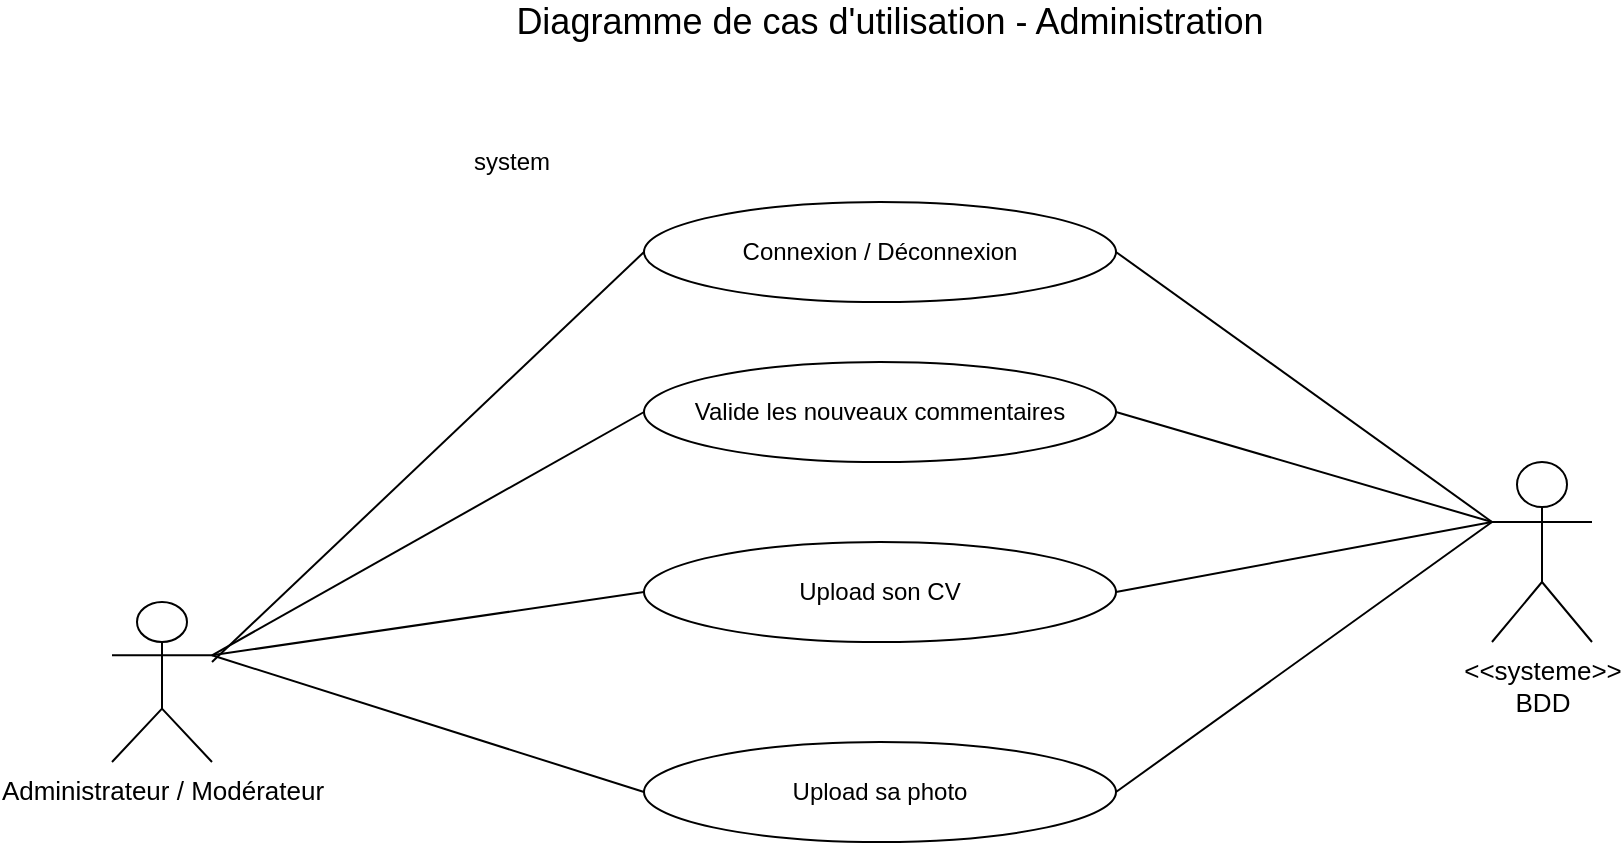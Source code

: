 <mxfile version="14.9.6" type="device"><diagram id="Erx8bsGz6Rb_JV8RlePP" name="Page-1"><mxGraphModel dx="2249" dy="822" grid="1" gridSize="10" guides="1" tooltips="1" connect="1" arrows="1" fold="1" page="1" pageScale="1" pageWidth="827" pageHeight="1169" math="0" shadow="0"><root><mxCell id="0"/><mxCell id="1" parent="0"/><mxCell id="Glqw2J1pomcaDoiy5VE5-2" value="system" style="text;html=1;strokeColor=none;fillColor=none;align=center;verticalAlign=middle;whiteSpace=wrap;rounded=0;" parent="1" vertex="1"><mxGeometry x="210" y="200" width="40" height="20" as="geometry"/></mxCell><mxCell id="Glqw2J1pomcaDoiy5VE5-3" value="Diagramme de cas d'utilisation - Administration" style="text;html=1;strokeColor=none;fillColor=none;align=center;verticalAlign=middle;whiteSpace=wrap;rounded=0;fontSize=18;" parent="1" vertex="1"><mxGeometry x="216" y="130" width="406" height="20" as="geometry"/></mxCell><mxCell id="Glqw2J1pomcaDoiy5VE5-6" value="&amp;lt;&amp;lt;systeme&amp;gt;&amp;gt;&lt;br&gt;BDD" style="shape=umlActor;verticalLabelPosition=bottom;labelBackgroundColor=#ffffff;verticalAlign=top;html=1;fontSize=13;" parent="1" vertex="1"><mxGeometry x="720" y="360" width="50" height="90" as="geometry"/></mxCell><mxCell id="Glqw2J1pomcaDoiy5VE5-34" value="Connexion / Déconnexion" style="ellipse;whiteSpace=wrap;html=1;" parent="1" vertex="1"><mxGeometry x="296" y="230" width="236" height="50" as="geometry"/></mxCell><mxCell id="Glqw2J1pomcaDoiy5VE5-46" value="" style="endArrow=none;html=1;entryX=1;entryY=0.5;entryDx=0;entryDy=0;exitX=0;exitY=0.333;exitDx=0;exitDy=0;exitPerimeter=0;" parent="1" source="Glqw2J1pomcaDoiy5VE5-6" target="Glqw2J1pomcaDoiy5VE5-34" edge="1"><mxGeometry width="50" height="50" relative="1" as="geometry"><mxPoint x="70" y="650" as="sourcePoint"/><mxPoint x="120" y="600" as="targetPoint"/></mxGeometry></mxCell><mxCell id="Glqw2J1pomcaDoiy5VE5-47" value="" style="endArrow=none;html=1;exitX=0;exitY=0.5;exitDx=0;exitDy=0;" parent="1" source="Glqw2J1pomcaDoiy5VE5-34" edge="1"><mxGeometry width="50" height="50" relative="1" as="geometry"><mxPoint x="70" y="650" as="sourcePoint"/><mxPoint x="80" y="460" as="targetPoint"/></mxGeometry></mxCell><mxCell id="zPw-sUwIV040-BuNYzWa-3" value="Administrateur / Modérateur" style="shape=umlActor;verticalLabelPosition=bottom;labelBackgroundColor=#ffffff;verticalAlign=top;html=1;fontSize=13;" parent="1" vertex="1"><mxGeometry x="30" y="430" width="50" height="80" as="geometry"/></mxCell><mxCell id="xhQ2se2sXDKxK_RxgCKD-1" value="Upload son CV" style="ellipse;whiteSpace=wrap;html=1;" parent="1" vertex="1"><mxGeometry x="296" y="400" width="236" height="50" as="geometry"/></mxCell><mxCell id="xhQ2se2sXDKxK_RxgCKD-2" value="" style="endArrow=none;html=1;entryX=0;entryY=0.5;entryDx=0;entryDy=0;exitX=1;exitY=0.333;exitDx=0;exitDy=0;exitPerimeter=0;" parent="1" source="zPw-sUwIV040-BuNYzWa-3" target="xhQ2se2sXDKxK_RxgCKD-1" edge="1"><mxGeometry width="50" height="50" relative="1" as="geometry"><mxPoint x="90" y="460" as="sourcePoint"/><mxPoint x="366" y="620" as="targetPoint"/></mxGeometry></mxCell><mxCell id="xhQ2se2sXDKxK_RxgCKD-3" value="Upload sa photo" style="ellipse;whiteSpace=wrap;html=1;" parent="1" vertex="1"><mxGeometry x="296" y="500" width="236" height="50" as="geometry"/></mxCell><mxCell id="xhQ2se2sXDKxK_RxgCKD-4" value="" style="endArrow=none;html=1;entryX=0;entryY=0.5;entryDx=0;entryDy=0;exitX=1;exitY=0.333;exitDx=0;exitDy=0;exitPerimeter=0;" parent="1" source="zPw-sUwIV040-BuNYzWa-3" target="xhQ2se2sXDKxK_RxgCKD-3" edge="1"><mxGeometry width="50" height="50" relative="1" as="geometry"><mxPoint x="100" y="780" as="sourcePoint"/><mxPoint x="366" y="690" as="targetPoint"/></mxGeometry></mxCell><mxCell id="xhQ2se2sXDKxK_RxgCKD-7" value="" style="endArrow=none;html=1;entryX=1;entryY=0.5;entryDx=0;entryDy=0;" parent="1" target="xhQ2se2sXDKxK_RxgCKD-1" edge="1"><mxGeometry width="50" height="50" relative="1" as="geometry"><mxPoint x="720" y="390" as="sourcePoint"/><mxPoint x="556" y="595" as="targetPoint"/></mxGeometry></mxCell><mxCell id="xhQ2se2sXDKxK_RxgCKD-8" value="" style="endArrow=none;html=1;exitX=0;exitY=0.333;exitDx=0;exitDy=0;exitPerimeter=0;entryX=1;entryY=0.5;entryDx=0;entryDy=0;" parent="1" source="Glqw2J1pomcaDoiy5VE5-6" target="xhQ2se2sXDKxK_RxgCKD-3" edge="1"><mxGeometry width="50" height="50" relative="1" as="geometry"><mxPoint x="714" y="690" as="sourcePoint"/><mxPoint x="550" y="755" as="targetPoint"/></mxGeometry></mxCell><mxCell id="pWQ_17b8hF26VdIRI5Vu-6" value="Valide les nouveaux commentaires" style="ellipse;whiteSpace=wrap;html=1;" parent="1" vertex="1"><mxGeometry x="296" y="310" width="236" height="50" as="geometry"/></mxCell><mxCell id="pWQ_17b8hF26VdIRI5Vu-7" value="" style="endArrow=none;html=1;entryX=0;entryY=0.5;entryDx=0;entryDy=0;exitX=1;exitY=0.333;exitDx=0;exitDy=0;exitPerimeter=0;" parent="1" target="pWQ_17b8hF26VdIRI5Vu-6" edge="1" source="zPw-sUwIV040-BuNYzWa-3"><mxGeometry width="50" height="50" relative="1" as="geometry"><mxPoint x="90" y="460" as="sourcePoint"/><mxPoint x="270" y="488.33" as="targetPoint"/></mxGeometry></mxCell><mxCell id="pWQ_17b8hF26VdIRI5Vu-8" value="" style="endArrow=none;html=1;exitX=1;exitY=0.5;exitDx=0;exitDy=0;" parent="1" edge="1" source="pWQ_17b8hF26VdIRI5Vu-6"><mxGeometry width="50" height="50" relative="1" as="geometry"><mxPoint x="530" y="525" as="sourcePoint"/><mxPoint x="720" y="390" as="targetPoint"/></mxGeometry></mxCell></root></mxGraphModel></diagram></mxfile>